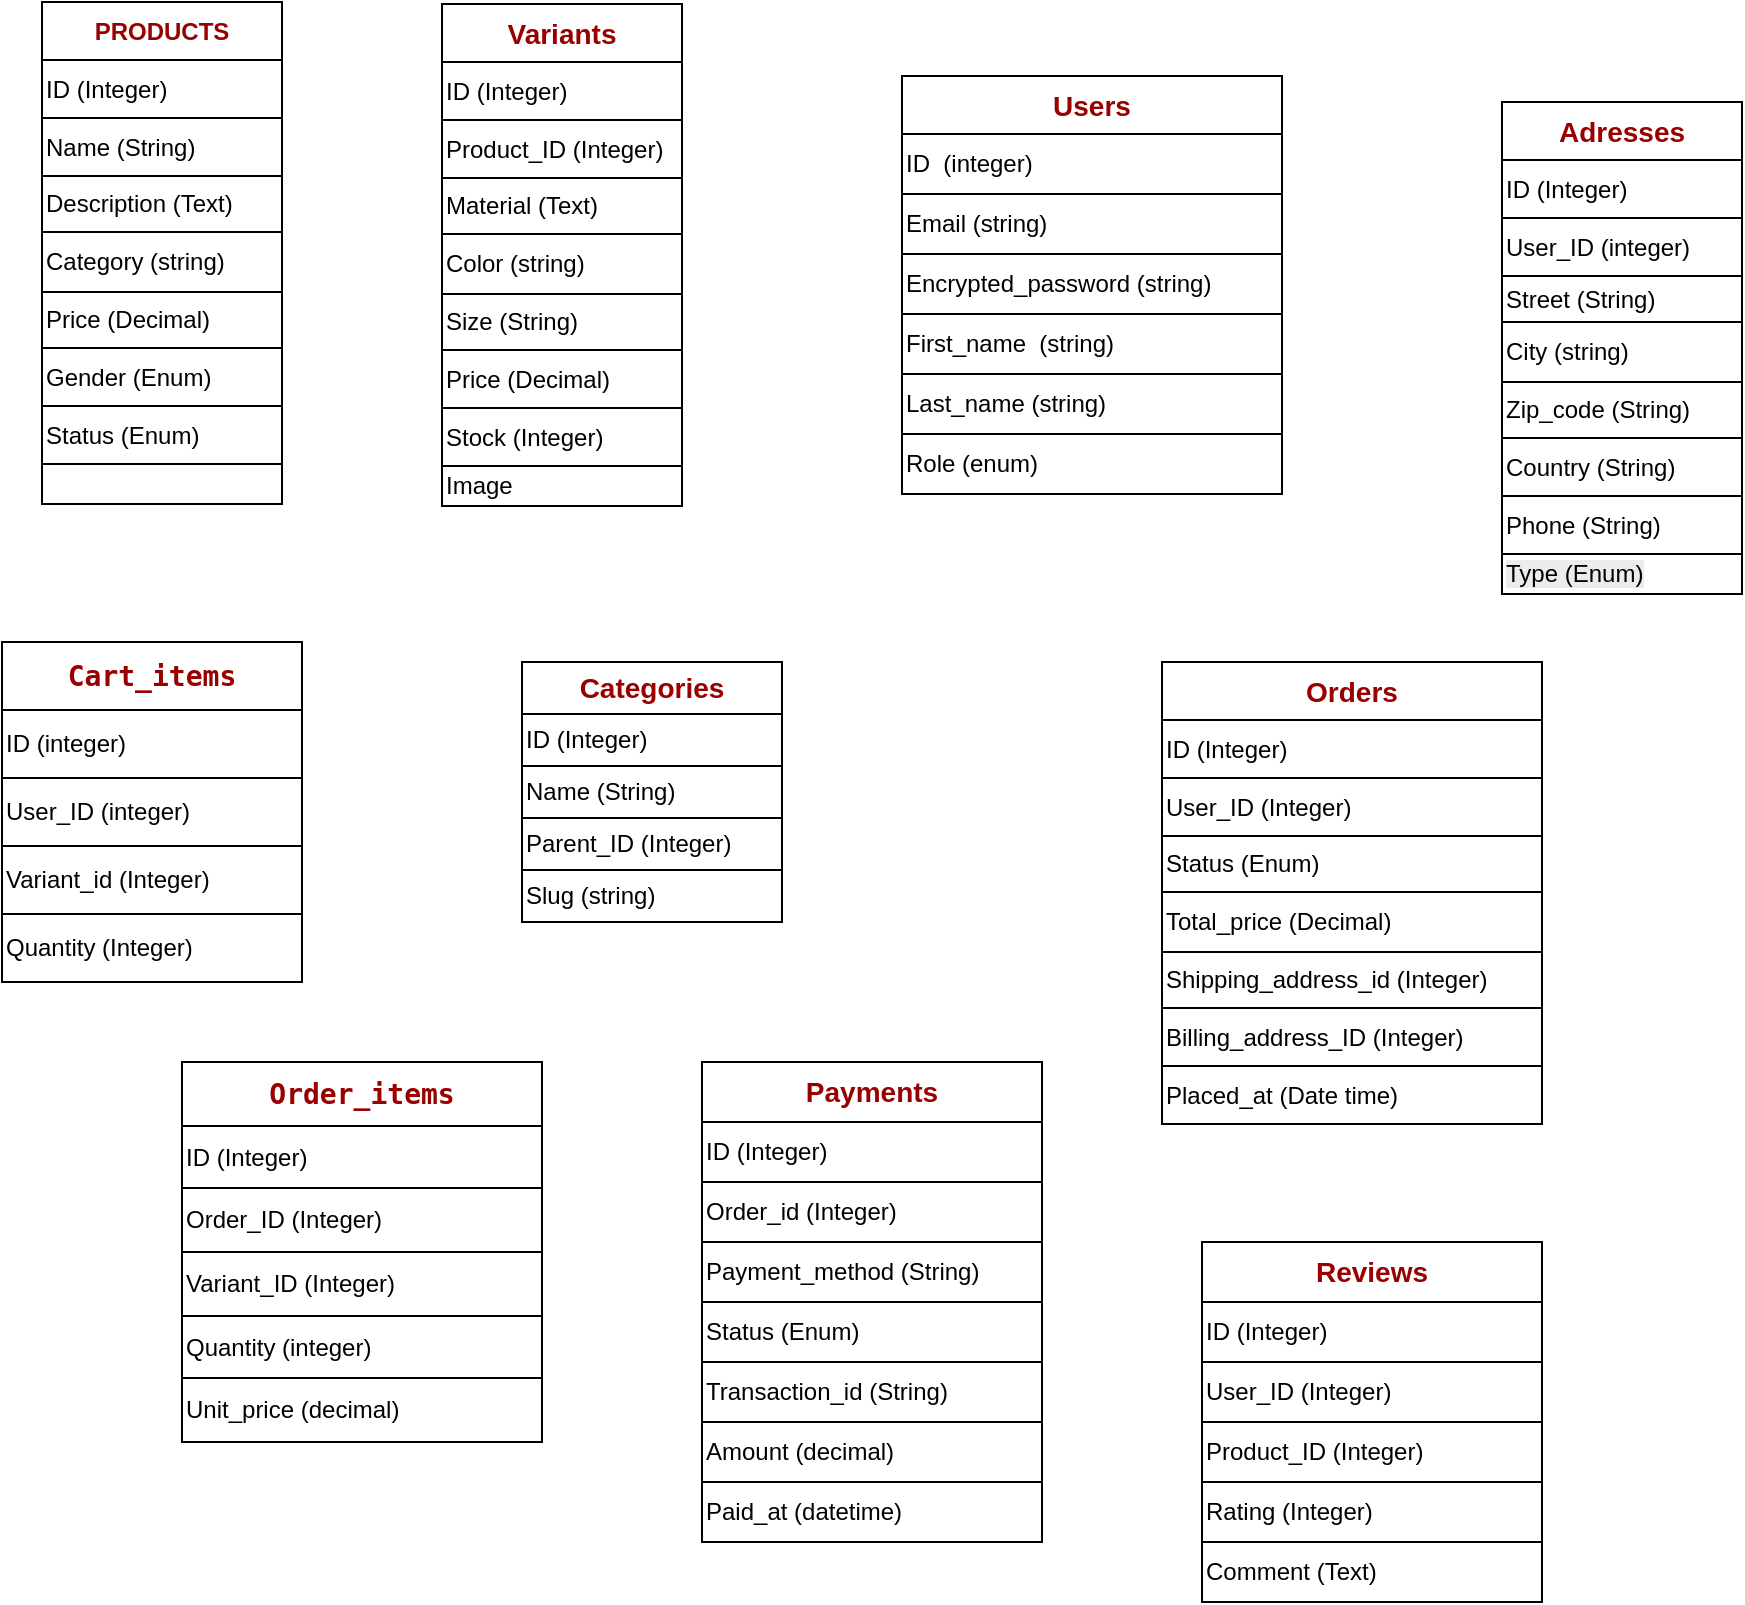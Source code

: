<mxfile version="26.2.14">
  <diagram name="Page-1" id="mSdoSHMmGEVfb8vdNhQg">
    <mxGraphModel dx="946" dy="564" grid="1" gridSize="10" guides="1" tooltips="1" connect="1" arrows="1" fold="1" page="1" pageScale="1" pageWidth="3300" pageHeight="4681" math="0" shadow="0">
      <root>
        <mxCell id="0" />
        <mxCell id="1" parent="0" />
        <mxCell id="TnD2usCHC5H45rRuhwk7-1" value="" style="shape=table;startSize=0;container=1;collapsible=0;childLayout=tableLayout;" parent="1" vertex="1">
          <mxGeometry x="50" y="80" width="120" height="251" as="geometry" />
        </mxCell>
        <mxCell id="TnD2usCHC5H45rRuhwk7-2" value="" style="shape=tableRow;horizontal=0;startSize=0;swimlaneHead=0;swimlaneBody=0;strokeColor=inherit;top=0;left=0;bottom=0;right=0;collapsible=0;dropTarget=0;fillColor=none;points=[[0,0.5],[1,0.5]];portConstraint=eastwest;" parent="TnD2usCHC5H45rRuhwk7-1" vertex="1">
          <mxGeometry width="120" height="29" as="geometry" />
        </mxCell>
        <mxCell id="TnD2usCHC5H45rRuhwk7-3" value="&lt;b style=&quot;color: rgb(153, 0, 0);&quot;&gt;PRODUCTS&lt;/b&gt;" style="shape=partialRectangle;html=1;whiteSpace=wrap;connectable=0;strokeColor=inherit;overflow=hidden;fillColor=none;top=0;left=0;bottom=0;right=0;pointerEvents=1;" parent="TnD2usCHC5H45rRuhwk7-2" vertex="1">
          <mxGeometry width="120" height="29" as="geometry">
            <mxRectangle width="120" height="29" as="alternateBounds" />
          </mxGeometry>
        </mxCell>
        <mxCell id="TnD2usCHC5H45rRuhwk7-4" value="" style="shape=tableRow;horizontal=0;startSize=0;swimlaneHead=0;swimlaneBody=0;strokeColor=inherit;top=0;left=0;bottom=0;right=0;collapsible=0;dropTarget=0;fillColor=none;points=[[0,0.5],[1,0.5]];portConstraint=eastwest;" parent="TnD2usCHC5H45rRuhwk7-1" vertex="1">
          <mxGeometry y="29" width="120" height="29" as="geometry" />
        </mxCell>
        <mxCell id="TnD2usCHC5H45rRuhwk7-5" value="ID (Integer)" style="shape=partialRectangle;html=1;whiteSpace=wrap;connectable=0;strokeColor=inherit;overflow=hidden;fillColor=none;top=0;left=0;bottom=0;right=0;pointerEvents=1;align=left;" parent="TnD2usCHC5H45rRuhwk7-4" vertex="1">
          <mxGeometry width="120" height="29" as="geometry">
            <mxRectangle width="120" height="29" as="alternateBounds" />
          </mxGeometry>
        </mxCell>
        <mxCell id="TnD2usCHC5H45rRuhwk7-6" value="" style="shape=tableRow;horizontal=0;startSize=0;swimlaneHead=0;swimlaneBody=0;strokeColor=inherit;top=0;left=0;bottom=0;right=0;collapsible=0;dropTarget=0;fillColor=none;points=[[0,0.5],[1,0.5]];portConstraint=eastwest;" parent="TnD2usCHC5H45rRuhwk7-1" vertex="1">
          <mxGeometry y="58" width="120" height="29" as="geometry" />
        </mxCell>
        <mxCell id="TnD2usCHC5H45rRuhwk7-7" value="Name (String)" style="shape=partialRectangle;html=1;whiteSpace=wrap;connectable=0;strokeColor=inherit;overflow=hidden;fillColor=none;top=0;left=0;bottom=0;right=0;pointerEvents=1;align=left;" parent="TnD2usCHC5H45rRuhwk7-6" vertex="1">
          <mxGeometry width="120" height="29" as="geometry">
            <mxRectangle width="120" height="29" as="alternateBounds" />
          </mxGeometry>
        </mxCell>
        <mxCell id="TnD2usCHC5H45rRuhwk7-8" value="" style="shape=tableRow;horizontal=0;startSize=0;swimlaneHead=0;swimlaneBody=0;strokeColor=inherit;top=0;left=0;bottom=0;right=0;collapsible=0;dropTarget=0;fillColor=none;points=[[0,0.5],[1,0.5]];portConstraint=eastwest;" parent="TnD2usCHC5H45rRuhwk7-1" vertex="1">
          <mxGeometry y="87" width="120" height="28" as="geometry" />
        </mxCell>
        <mxCell id="TnD2usCHC5H45rRuhwk7-9" value="Description (Text)" style="shape=partialRectangle;html=1;whiteSpace=wrap;connectable=0;strokeColor=inherit;overflow=hidden;fillColor=none;top=0;left=0;bottom=0;right=0;pointerEvents=1;align=left;" parent="TnD2usCHC5H45rRuhwk7-8" vertex="1">
          <mxGeometry width="120" height="28" as="geometry">
            <mxRectangle width="120" height="28" as="alternateBounds" />
          </mxGeometry>
        </mxCell>
        <mxCell id="TnD2usCHC5H45rRuhwk7-10" value="" style="shape=tableRow;horizontal=0;startSize=0;swimlaneHead=0;swimlaneBody=0;strokeColor=inherit;top=0;left=0;bottom=0;right=0;collapsible=0;dropTarget=0;fillColor=none;points=[[0,0.5],[1,0.5]];portConstraint=eastwest;" parent="TnD2usCHC5H45rRuhwk7-1" vertex="1">
          <mxGeometry y="115" width="120" height="30" as="geometry" />
        </mxCell>
        <mxCell id="TnD2usCHC5H45rRuhwk7-11" value="Category (string)" style="shape=partialRectangle;html=1;whiteSpace=wrap;connectable=0;strokeColor=inherit;overflow=hidden;fillColor=none;top=0;left=0;bottom=0;right=0;pointerEvents=1;align=left;" parent="TnD2usCHC5H45rRuhwk7-10" vertex="1">
          <mxGeometry width="120" height="30" as="geometry">
            <mxRectangle width="120" height="30" as="alternateBounds" />
          </mxGeometry>
        </mxCell>
        <mxCell id="TnD2usCHC5H45rRuhwk7-12" value="" style="shape=tableRow;horizontal=0;startSize=0;swimlaneHead=0;swimlaneBody=0;strokeColor=inherit;top=0;left=0;bottom=0;right=0;collapsible=0;dropTarget=0;fillColor=none;points=[[0,0.5],[1,0.5]];portConstraint=eastwest;" parent="TnD2usCHC5H45rRuhwk7-1" vertex="1">
          <mxGeometry y="145" width="120" height="28" as="geometry" />
        </mxCell>
        <mxCell id="TnD2usCHC5H45rRuhwk7-13" value="Price (Decimal)" style="shape=partialRectangle;html=1;whiteSpace=wrap;connectable=0;strokeColor=inherit;overflow=hidden;fillColor=none;top=0;left=0;bottom=0;right=0;pointerEvents=1;align=left;" parent="TnD2usCHC5H45rRuhwk7-12" vertex="1">
          <mxGeometry width="120" height="28" as="geometry">
            <mxRectangle width="120" height="28" as="alternateBounds" />
          </mxGeometry>
        </mxCell>
        <mxCell id="TnD2usCHC5H45rRuhwk7-14" value="" style="shape=tableRow;horizontal=0;startSize=0;swimlaneHead=0;swimlaneBody=0;strokeColor=inherit;top=0;left=0;bottom=0;right=0;collapsible=0;dropTarget=0;fillColor=none;points=[[0,0.5],[1,0.5]];portConstraint=eastwest;" parent="TnD2usCHC5H45rRuhwk7-1" vertex="1">
          <mxGeometry y="173" width="120" height="29" as="geometry" />
        </mxCell>
        <mxCell id="TnD2usCHC5H45rRuhwk7-15" value="Gender (Enum)" style="shape=partialRectangle;html=1;whiteSpace=wrap;connectable=0;strokeColor=inherit;overflow=hidden;fillColor=none;top=0;left=0;bottom=0;right=0;pointerEvents=1;align=left;" parent="TnD2usCHC5H45rRuhwk7-14" vertex="1">
          <mxGeometry width="120" height="29" as="geometry">
            <mxRectangle width="120" height="29" as="alternateBounds" />
          </mxGeometry>
        </mxCell>
        <mxCell id="TnD2usCHC5H45rRuhwk7-16" value="" style="shape=tableRow;horizontal=0;startSize=0;swimlaneHead=0;swimlaneBody=0;strokeColor=inherit;top=0;left=0;bottom=0;right=0;collapsible=0;dropTarget=0;fillColor=none;points=[[0,0.5],[1,0.5]];portConstraint=eastwest;" parent="TnD2usCHC5H45rRuhwk7-1" vertex="1">
          <mxGeometry y="202" width="120" height="29" as="geometry" />
        </mxCell>
        <mxCell id="TnD2usCHC5H45rRuhwk7-17" value="Status (Enum)" style="shape=partialRectangle;html=1;whiteSpace=wrap;connectable=0;strokeColor=inherit;overflow=hidden;fillColor=none;top=0;left=0;bottom=0;right=0;pointerEvents=1;align=left;" parent="TnD2usCHC5H45rRuhwk7-16" vertex="1">
          <mxGeometry width="120" height="29" as="geometry">
            <mxRectangle width="120" height="29" as="alternateBounds" />
          </mxGeometry>
        </mxCell>
        <mxCell id="TnD2usCHC5H45rRuhwk7-18" value="" style="shape=tableRow;horizontal=0;startSize=0;swimlaneHead=0;swimlaneBody=0;strokeColor=inherit;top=0;left=0;bottom=0;right=0;collapsible=0;dropTarget=0;fillColor=none;points=[[0,0.5],[1,0.5]];portConstraint=eastwest;" parent="TnD2usCHC5H45rRuhwk7-1" vertex="1">
          <mxGeometry y="231" width="120" height="20" as="geometry" />
        </mxCell>
        <mxCell id="TnD2usCHC5H45rRuhwk7-19" value="" style="shape=partialRectangle;html=1;whiteSpace=wrap;connectable=0;strokeColor=inherit;overflow=hidden;fillColor=none;top=0;left=0;bottom=0;right=0;pointerEvents=1;" parent="TnD2usCHC5H45rRuhwk7-18" vertex="1">
          <mxGeometry width="120" height="20" as="geometry">
            <mxRectangle width="120" height="20" as="alternateBounds" />
          </mxGeometry>
        </mxCell>
        <mxCell id="lrAjuptVuyixeFRpdPks-1" value="" style="shape=table;startSize=0;container=1;collapsible=0;childLayout=tableLayout;" vertex="1" parent="1">
          <mxGeometry x="250" y="81" width="120" height="251" as="geometry" />
        </mxCell>
        <mxCell id="lrAjuptVuyixeFRpdPks-2" value="" style="shape=tableRow;horizontal=0;startSize=0;swimlaneHead=0;swimlaneBody=0;strokeColor=inherit;top=0;left=0;bottom=0;right=0;collapsible=0;dropTarget=0;fillColor=none;points=[[0,0.5],[1,0.5]];portConstraint=eastwest;" vertex="1" parent="lrAjuptVuyixeFRpdPks-1">
          <mxGeometry width="120" height="29" as="geometry" />
        </mxCell>
        <mxCell id="lrAjuptVuyixeFRpdPks-3" value="&lt;b style=&quot;color: rgb(153, 0, 0);&quot;&gt;&lt;font style=&quot;font-size: 14px;&quot;&gt;Variants&lt;/font&gt;&lt;/b&gt;" style="shape=partialRectangle;html=1;whiteSpace=wrap;connectable=0;strokeColor=inherit;overflow=hidden;fillColor=none;top=0;left=0;bottom=0;right=0;pointerEvents=1;" vertex="1" parent="lrAjuptVuyixeFRpdPks-2">
          <mxGeometry width="120" height="29" as="geometry">
            <mxRectangle width="120" height="29" as="alternateBounds" />
          </mxGeometry>
        </mxCell>
        <mxCell id="lrAjuptVuyixeFRpdPks-4" value="" style="shape=tableRow;horizontal=0;startSize=0;swimlaneHead=0;swimlaneBody=0;strokeColor=inherit;top=0;left=0;bottom=0;right=0;collapsible=0;dropTarget=0;fillColor=none;points=[[0,0.5],[1,0.5]];portConstraint=eastwest;" vertex="1" parent="lrAjuptVuyixeFRpdPks-1">
          <mxGeometry y="29" width="120" height="29" as="geometry" />
        </mxCell>
        <mxCell id="lrAjuptVuyixeFRpdPks-5" value="ID (Integer)" style="shape=partialRectangle;html=1;whiteSpace=wrap;connectable=0;strokeColor=inherit;overflow=hidden;fillColor=none;top=0;left=0;bottom=0;right=0;pointerEvents=1;align=left;" vertex="1" parent="lrAjuptVuyixeFRpdPks-4">
          <mxGeometry width="120" height="29" as="geometry">
            <mxRectangle width="120" height="29" as="alternateBounds" />
          </mxGeometry>
        </mxCell>
        <mxCell id="lrAjuptVuyixeFRpdPks-6" value="" style="shape=tableRow;horizontal=0;startSize=0;swimlaneHead=0;swimlaneBody=0;strokeColor=inherit;top=0;left=0;bottom=0;right=0;collapsible=0;dropTarget=0;fillColor=none;points=[[0,0.5],[1,0.5]];portConstraint=eastwest;" vertex="1" parent="lrAjuptVuyixeFRpdPks-1">
          <mxGeometry y="58" width="120" height="29" as="geometry" />
        </mxCell>
        <mxCell id="lrAjuptVuyixeFRpdPks-7" value="Product_ID (Integer)" style="shape=partialRectangle;html=1;whiteSpace=wrap;connectable=0;strokeColor=inherit;overflow=hidden;fillColor=none;top=0;left=0;bottom=0;right=0;pointerEvents=1;align=left;" vertex="1" parent="lrAjuptVuyixeFRpdPks-6">
          <mxGeometry width="120" height="29" as="geometry">
            <mxRectangle width="120" height="29" as="alternateBounds" />
          </mxGeometry>
        </mxCell>
        <mxCell id="lrAjuptVuyixeFRpdPks-8" value="" style="shape=tableRow;horizontal=0;startSize=0;swimlaneHead=0;swimlaneBody=0;strokeColor=inherit;top=0;left=0;bottom=0;right=0;collapsible=0;dropTarget=0;fillColor=none;points=[[0,0.5],[1,0.5]];portConstraint=eastwest;" vertex="1" parent="lrAjuptVuyixeFRpdPks-1">
          <mxGeometry y="87" width="120" height="28" as="geometry" />
        </mxCell>
        <mxCell id="lrAjuptVuyixeFRpdPks-9" value="Material (Text)" style="shape=partialRectangle;html=1;whiteSpace=wrap;connectable=0;strokeColor=inherit;overflow=hidden;fillColor=none;top=0;left=0;bottom=0;right=0;pointerEvents=1;align=left;" vertex="1" parent="lrAjuptVuyixeFRpdPks-8">
          <mxGeometry width="120" height="28" as="geometry">
            <mxRectangle width="120" height="28" as="alternateBounds" />
          </mxGeometry>
        </mxCell>
        <mxCell id="lrAjuptVuyixeFRpdPks-10" value="" style="shape=tableRow;horizontal=0;startSize=0;swimlaneHead=0;swimlaneBody=0;strokeColor=inherit;top=0;left=0;bottom=0;right=0;collapsible=0;dropTarget=0;fillColor=none;points=[[0,0.5],[1,0.5]];portConstraint=eastwest;" vertex="1" parent="lrAjuptVuyixeFRpdPks-1">
          <mxGeometry y="115" width="120" height="30" as="geometry" />
        </mxCell>
        <mxCell id="lrAjuptVuyixeFRpdPks-11" value="Color (string)" style="shape=partialRectangle;html=1;whiteSpace=wrap;connectable=0;strokeColor=inherit;overflow=hidden;fillColor=none;top=0;left=0;bottom=0;right=0;pointerEvents=1;align=left;" vertex="1" parent="lrAjuptVuyixeFRpdPks-10">
          <mxGeometry width="120" height="30" as="geometry">
            <mxRectangle width="120" height="30" as="alternateBounds" />
          </mxGeometry>
        </mxCell>
        <mxCell id="lrAjuptVuyixeFRpdPks-12" value="" style="shape=tableRow;horizontal=0;startSize=0;swimlaneHead=0;swimlaneBody=0;strokeColor=inherit;top=0;left=0;bottom=0;right=0;collapsible=0;dropTarget=0;fillColor=none;points=[[0,0.5],[1,0.5]];portConstraint=eastwest;" vertex="1" parent="lrAjuptVuyixeFRpdPks-1">
          <mxGeometry y="145" width="120" height="28" as="geometry" />
        </mxCell>
        <mxCell id="lrAjuptVuyixeFRpdPks-13" value="Size (String)" style="shape=partialRectangle;html=1;whiteSpace=wrap;connectable=0;strokeColor=inherit;overflow=hidden;fillColor=none;top=0;left=0;bottom=0;right=0;pointerEvents=1;align=left;" vertex="1" parent="lrAjuptVuyixeFRpdPks-12">
          <mxGeometry width="120" height="28" as="geometry">
            <mxRectangle width="120" height="28" as="alternateBounds" />
          </mxGeometry>
        </mxCell>
        <mxCell id="lrAjuptVuyixeFRpdPks-14" value="" style="shape=tableRow;horizontal=0;startSize=0;swimlaneHead=0;swimlaneBody=0;strokeColor=inherit;top=0;left=0;bottom=0;right=0;collapsible=0;dropTarget=0;fillColor=none;points=[[0,0.5],[1,0.5]];portConstraint=eastwest;" vertex="1" parent="lrAjuptVuyixeFRpdPks-1">
          <mxGeometry y="173" width="120" height="29" as="geometry" />
        </mxCell>
        <mxCell id="lrAjuptVuyixeFRpdPks-15" value="Price (Decimal)" style="shape=partialRectangle;html=1;whiteSpace=wrap;connectable=0;strokeColor=inherit;overflow=hidden;fillColor=none;top=0;left=0;bottom=0;right=0;pointerEvents=1;align=left;" vertex="1" parent="lrAjuptVuyixeFRpdPks-14">
          <mxGeometry width="120" height="29" as="geometry">
            <mxRectangle width="120" height="29" as="alternateBounds" />
          </mxGeometry>
        </mxCell>
        <mxCell id="lrAjuptVuyixeFRpdPks-16" value="" style="shape=tableRow;horizontal=0;startSize=0;swimlaneHead=0;swimlaneBody=0;strokeColor=inherit;top=0;left=0;bottom=0;right=0;collapsible=0;dropTarget=0;fillColor=none;points=[[0,0.5],[1,0.5]];portConstraint=eastwest;" vertex="1" parent="lrAjuptVuyixeFRpdPks-1">
          <mxGeometry y="202" width="120" height="29" as="geometry" />
        </mxCell>
        <mxCell id="lrAjuptVuyixeFRpdPks-17" value="Stock (Integer)" style="shape=partialRectangle;html=1;whiteSpace=wrap;connectable=0;strokeColor=inherit;overflow=hidden;fillColor=none;top=0;left=0;bottom=0;right=0;pointerEvents=1;align=left;" vertex="1" parent="lrAjuptVuyixeFRpdPks-16">
          <mxGeometry width="120" height="29" as="geometry">
            <mxRectangle width="120" height="29" as="alternateBounds" />
          </mxGeometry>
        </mxCell>
        <mxCell id="lrAjuptVuyixeFRpdPks-18" value="" style="shape=tableRow;horizontal=0;startSize=0;swimlaneHead=0;swimlaneBody=0;strokeColor=inherit;top=0;left=0;bottom=0;right=0;collapsible=0;dropTarget=0;fillColor=none;points=[[0,0.5],[1,0.5]];portConstraint=eastwest;" vertex="1" parent="lrAjuptVuyixeFRpdPks-1">
          <mxGeometry y="231" width="120" height="20" as="geometry" />
        </mxCell>
        <mxCell id="lrAjuptVuyixeFRpdPks-19" value="Image" style="shape=partialRectangle;html=1;whiteSpace=wrap;connectable=0;strokeColor=inherit;overflow=hidden;fillColor=none;top=0;left=0;bottom=0;right=0;pointerEvents=1;align=left;" vertex="1" parent="lrAjuptVuyixeFRpdPks-18">
          <mxGeometry width="120" height="20" as="geometry">
            <mxRectangle width="120" height="20" as="alternateBounds" />
          </mxGeometry>
        </mxCell>
        <mxCell id="lrAjuptVuyixeFRpdPks-20" value="" style="shape=table;startSize=0;container=1;collapsible=0;childLayout=tableLayout;" vertex="1" parent="1">
          <mxGeometry x="290" y="410" width="130" height="130" as="geometry" />
        </mxCell>
        <mxCell id="lrAjuptVuyixeFRpdPks-21" value="" style="shape=tableRow;horizontal=0;startSize=0;swimlaneHead=0;swimlaneBody=0;strokeColor=inherit;top=0;left=0;bottom=0;right=0;collapsible=0;dropTarget=0;fillColor=none;points=[[0,0.5],[1,0.5]];portConstraint=eastwest;" vertex="1" parent="lrAjuptVuyixeFRpdPks-20">
          <mxGeometry width="130" height="26" as="geometry" />
        </mxCell>
        <mxCell id="lrAjuptVuyixeFRpdPks-22" value="&lt;b style=&quot;color: rgb(153, 0, 0);&quot;&gt;&lt;font style=&quot;font-size: 14px;&quot;&gt;Categories&lt;/font&gt;&lt;/b&gt;" style="shape=partialRectangle;html=1;whiteSpace=wrap;connectable=0;strokeColor=inherit;overflow=hidden;fillColor=none;top=0;left=0;bottom=0;right=0;pointerEvents=1;" vertex="1" parent="lrAjuptVuyixeFRpdPks-21">
          <mxGeometry width="130" height="26" as="geometry">
            <mxRectangle width="130" height="26" as="alternateBounds" />
          </mxGeometry>
        </mxCell>
        <mxCell id="lrAjuptVuyixeFRpdPks-23" value="" style="shape=tableRow;horizontal=0;startSize=0;swimlaneHead=0;swimlaneBody=0;strokeColor=inherit;top=0;left=0;bottom=0;right=0;collapsible=0;dropTarget=0;fillColor=none;points=[[0,0.5],[1,0.5]];portConstraint=eastwest;" vertex="1" parent="lrAjuptVuyixeFRpdPks-20">
          <mxGeometry y="26" width="130" height="26" as="geometry" />
        </mxCell>
        <mxCell id="lrAjuptVuyixeFRpdPks-24" value="ID (Integer)" style="shape=partialRectangle;html=1;whiteSpace=wrap;connectable=0;strokeColor=inherit;overflow=hidden;fillColor=none;top=0;left=0;bottom=0;right=0;pointerEvents=1;align=left;" vertex="1" parent="lrAjuptVuyixeFRpdPks-23">
          <mxGeometry width="130" height="26" as="geometry">
            <mxRectangle width="130" height="26" as="alternateBounds" />
          </mxGeometry>
        </mxCell>
        <mxCell id="lrAjuptVuyixeFRpdPks-25" value="" style="shape=tableRow;horizontal=0;startSize=0;swimlaneHead=0;swimlaneBody=0;strokeColor=inherit;top=0;left=0;bottom=0;right=0;collapsible=0;dropTarget=0;fillColor=none;points=[[0,0.5],[1,0.5]];portConstraint=eastwest;" vertex="1" parent="lrAjuptVuyixeFRpdPks-20">
          <mxGeometry y="52" width="130" height="26" as="geometry" />
        </mxCell>
        <mxCell id="lrAjuptVuyixeFRpdPks-26" value="Name (String)" style="shape=partialRectangle;html=1;whiteSpace=wrap;connectable=0;strokeColor=inherit;overflow=hidden;fillColor=none;top=0;left=0;bottom=0;right=0;pointerEvents=1;align=left;" vertex="1" parent="lrAjuptVuyixeFRpdPks-25">
          <mxGeometry width="130" height="26" as="geometry">
            <mxRectangle width="130" height="26" as="alternateBounds" />
          </mxGeometry>
        </mxCell>
        <mxCell id="lrAjuptVuyixeFRpdPks-27" value="" style="shape=tableRow;horizontal=0;startSize=0;swimlaneHead=0;swimlaneBody=0;strokeColor=inherit;top=0;left=0;bottom=0;right=0;collapsible=0;dropTarget=0;fillColor=none;points=[[0,0.5],[1,0.5]];portConstraint=eastwest;" vertex="1" parent="lrAjuptVuyixeFRpdPks-20">
          <mxGeometry y="78" width="130" height="26" as="geometry" />
        </mxCell>
        <mxCell id="lrAjuptVuyixeFRpdPks-28" value="Parent_ID (Integer)" style="shape=partialRectangle;html=1;whiteSpace=wrap;connectable=0;strokeColor=inherit;overflow=hidden;fillColor=none;top=0;left=0;bottom=0;right=0;pointerEvents=1;align=left;" vertex="1" parent="lrAjuptVuyixeFRpdPks-27">
          <mxGeometry width="130" height="26" as="geometry">
            <mxRectangle width="130" height="26" as="alternateBounds" />
          </mxGeometry>
        </mxCell>
        <mxCell id="lrAjuptVuyixeFRpdPks-29" value="" style="shape=tableRow;horizontal=0;startSize=0;swimlaneHead=0;swimlaneBody=0;strokeColor=inherit;top=0;left=0;bottom=0;right=0;collapsible=0;dropTarget=0;fillColor=none;points=[[0,0.5],[1,0.5]];portConstraint=eastwest;" vertex="1" parent="lrAjuptVuyixeFRpdPks-20">
          <mxGeometry y="104" width="130" height="26" as="geometry" />
        </mxCell>
        <mxCell id="lrAjuptVuyixeFRpdPks-30" value="Slug (string)" style="shape=partialRectangle;html=1;whiteSpace=wrap;connectable=0;strokeColor=inherit;overflow=hidden;fillColor=none;top=0;left=0;bottom=0;right=0;pointerEvents=1;align=left;" vertex="1" parent="lrAjuptVuyixeFRpdPks-29">
          <mxGeometry width="130" height="26" as="geometry">
            <mxRectangle width="130" height="26" as="alternateBounds" />
          </mxGeometry>
        </mxCell>
        <mxCell id="lrAjuptVuyixeFRpdPks-31" value="" style="shape=table;startSize=0;container=1;collapsible=0;childLayout=tableLayout;" vertex="1" parent="1">
          <mxGeometry x="480" y="117" width="190" height="209" as="geometry" />
        </mxCell>
        <mxCell id="lrAjuptVuyixeFRpdPks-32" value="" style="shape=tableRow;horizontal=0;startSize=0;swimlaneHead=0;swimlaneBody=0;strokeColor=inherit;top=0;left=0;bottom=0;right=0;collapsible=0;dropTarget=0;fillColor=none;points=[[0,0.5],[1,0.5]];portConstraint=eastwest;" vertex="1" parent="lrAjuptVuyixeFRpdPks-31">
          <mxGeometry width="190" height="29" as="geometry" />
        </mxCell>
        <mxCell id="lrAjuptVuyixeFRpdPks-33" value="&lt;b style=&quot;color: rgb(153, 0, 0);&quot;&gt;&lt;font style=&quot;font-size: 14px;&quot;&gt;Users&lt;/font&gt;&lt;/b&gt;" style="shape=partialRectangle;html=1;whiteSpace=wrap;connectable=0;strokeColor=inherit;overflow=hidden;fillColor=none;top=0;left=0;bottom=0;right=0;pointerEvents=1;" vertex="1" parent="lrAjuptVuyixeFRpdPks-32">
          <mxGeometry width="190" height="29" as="geometry">
            <mxRectangle width="190" height="29" as="alternateBounds" />
          </mxGeometry>
        </mxCell>
        <mxCell id="lrAjuptVuyixeFRpdPks-34" value="" style="shape=tableRow;horizontal=0;startSize=0;swimlaneHead=0;swimlaneBody=0;strokeColor=inherit;top=0;left=0;bottom=0;right=0;collapsible=0;dropTarget=0;fillColor=none;points=[[0,0.5],[1,0.5]];portConstraint=eastwest;" vertex="1" parent="lrAjuptVuyixeFRpdPks-31">
          <mxGeometry y="29" width="190" height="30" as="geometry" />
        </mxCell>
        <mxCell id="lrAjuptVuyixeFRpdPks-35" value="ID &amp;nbsp;(integer)" style="shape=partialRectangle;html=1;whiteSpace=wrap;connectable=0;strokeColor=inherit;overflow=hidden;fillColor=none;top=0;left=0;bottom=0;right=0;pointerEvents=1;align=left;" vertex="1" parent="lrAjuptVuyixeFRpdPks-34">
          <mxGeometry width="190" height="30" as="geometry">
            <mxRectangle width="190" height="30" as="alternateBounds" />
          </mxGeometry>
        </mxCell>
        <mxCell id="lrAjuptVuyixeFRpdPks-36" value="" style="shape=tableRow;horizontal=0;startSize=0;swimlaneHead=0;swimlaneBody=0;strokeColor=inherit;top=0;left=0;bottom=0;right=0;collapsible=0;dropTarget=0;fillColor=none;points=[[0,0.5],[1,0.5]];portConstraint=eastwest;" vertex="1" parent="lrAjuptVuyixeFRpdPks-31">
          <mxGeometry y="59" width="190" height="30" as="geometry" />
        </mxCell>
        <mxCell id="lrAjuptVuyixeFRpdPks-37" value="Email (string)" style="shape=partialRectangle;html=1;whiteSpace=wrap;connectable=0;strokeColor=inherit;overflow=hidden;fillColor=none;top=0;left=0;bottom=0;right=0;pointerEvents=1;align=left;" vertex="1" parent="lrAjuptVuyixeFRpdPks-36">
          <mxGeometry width="190" height="30" as="geometry">
            <mxRectangle width="190" height="30" as="alternateBounds" />
          </mxGeometry>
        </mxCell>
        <mxCell id="lrAjuptVuyixeFRpdPks-38" value="" style="shape=tableRow;horizontal=0;startSize=0;swimlaneHead=0;swimlaneBody=0;strokeColor=inherit;top=0;left=0;bottom=0;right=0;collapsible=0;dropTarget=0;fillColor=none;points=[[0,0.5],[1,0.5]];portConstraint=eastwest;" vertex="1" parent="lrAjuptVuyixeFRpdPks-31">
          <mxGeometry y="89" width="190" height="30" as="geometry" />
        </mxCell>
        <mxCell id="lrAjuptVuyixeFRpdPks-39" value="Encrypted_password (string)" style="shape=partialRectangle;html=1;whiteSpace=wrap;connectable=0;strokeColor=inherit;overflow=hidden;fillColor=none;top=0;left=0;bottom=0;right=0;pointerEvents=1;align=left;" vertex="1" parent="lrAjuptVuyixeFRpdPks-38">
          <mxGeometry width="190" height="30" as="geometry">
            <mxRectangle width="190" height="30" as="alternateBounds" />
          </mxGeometry>
        </mxCell>
        <mxCell id="lrAjuptVuyixeFRpdPks-40" value="" style="shape=tableRow;horizontal=0;startSize=0;swimlaneHead=0;swimlaneBody=0;strokeColor=inherit;top=0;left=0;bottom=0;right=0;collapsible=0;dropTarget=0;fillColor=none;points=[[0,0.5],[1,0.5]];portConstraint=eastwest;" vertex="1" parent="lrAjuptVuyixeFRpdPks-31">
          <mxGeometry y="119" width="190" height="30" as="geometry" />
        </mxCell>
        <mxCell id="lrAjuptVuyixeFRpdPks-41" value="First_name &amp;nbsp;(string)" style="shape=partialRectangle;html=1;whiteSpace=wrap;connectable=0;strokeColor=inherit;overflow=hidden;fillColor=none;top=0;left=0;bottom=0;right=0;pointerEvents=1;align=left;" vertex="1" parent="lrAjuptVuyixeFRpdPks-40">
          <mxGeometry width="190" height="30" as="geometry">
            <mxRectangle width="190" height="30" as="alternateBounds" />
          </mxGeometry>
        </mxCell>
        <mxCell id="lrAjuptVuyixeFRpdPks-42" value="" style="shape=tableRow;horizontal=0;startSize=0;swimlaneHead=0;swimlaneBody=0;strokeColor=inherit;top=0;left=0;bottom=0;right=0;collapsible=0;dropTarget=0;fillColor=none;points=[[0,0.5],[1,0.5]];portConstraint=eastwest;" vertex="1" parent="lrAjuptVuyixeFRpdPks-31">
          <mxGeometry y="149" width="190" height="30" as="geometry" />
        </mxCell>
        <mxCell id="lrAjuptVuyixeFRpdPks-43" value="Last_name (string)" style="shape=partialRectangle;html=1;whiteSpace=wrap;connectable=0;strokeColor=inherit;overflow=hidden;fillColor=none;top=0;left=0;bottom=0;right=0;pointerEvents=1;align=left;" vertex="1" parent="lrAjuptVuyixeFRpdPks-42">
          <mxGeometry width="190" height="30" as="geometry">
            <mxRectangle width="190" height="30" as="alternateBounds" />
          </mxGeometry>
        </mxCell>
        <mxCell id="lrAjuptVuyixeFRpdPks-44" value="" style="shape=tableRow;horizontal=0;startSize=0;swimlaneHead=0;swimlaneBody=0;strokeColor=inherit;top=0;left=0;bottom=0;right=0;collapsible=0;dropTarget=0;fillColor=none;points=[[0,0.5],[1,0.5]];portConstraint=eastwest;" vertex="1" parent="lrAjuptVuyixeFRpdPks-31">
          <mxGeometry y="179" width="190" height="30" as="geometry" />
        </mxCell>
        <mxCell id="lrAjuptVuyixeFRpdPks-45" value="Role (enum)" style="shape=partialRectangle;html=1;whiteSpace=wrap;connectable=0;strokeColor=inherit;overflow=hidden;fillColor=none;top=0;left=0;bottom=0;right=0;pointerEvents=1;align=left;" vertex="1" parent="lrAjuptVuyixeFRpdPks-44">
          <mxGeometry width="190" height="30" as="geometry">
            <mxRectangle width="190" height="30" as="alternateBounds" />
          </mxGeometry>
        </mxCell>
        <mxCell id="lrAjuptVuyixeFRpdPks-46" value="" style="shape=table;startSize=0;container=1;collapsible=0;childLayout=tableLayout;" vertex="1" parent="1">
          <mxGeometry x="30" y="400" width="150" height="170" as="geometry" />
        </mxCell>
        <mxCell id="lrAjuptVuyixeFRpdPks-47" value="" style="shape=tableRow;horizontal=0;startSize=0;swimlaneHead=0;swimlaneBody=0;strokeColor=inherit;top=0;left=0;bottom=0;right=0;collapsible=0;dropTarget=0;fillColor=none;points=[[0,0.5],[1,0.5]];portConstraint=eastwest;" vertex="1" parent="lrAjuptVuyixeFRpdPks-46">
          <mxGeometry width="150" height="34" as="geometry" />
        </mxCell>
        <mxCell id="lrAjuptVuyixeFRpdPks-48" value="&lt;code style=&quot;text-align: start;&quot; data-end=&quot;1625&quot; data-start=&quot;1613&quot;&gt;&lt;b style=&quot;color: rgb(153, 0, 0);&quot;&gt;&lt;font style=&quot;font-size: 14px;&quot;&gt;Cart_items&lt;/font&gt;&lt;/b&gt;&lt;/code&gt;" style="shape=partialRectangle;html=1;whiteSpace=wrap;connectable=0;strokeColor=inherit;overflow=hidden;fillColor=none;top=0;left=0;bottom=0;right=0;pointerEvents=1;" vertex="1" parent="lrAjuptVuyixeFRpdPks-47">
          <mxGeometry width="150" height="34" as="geometry">
            <mxRectangle width="150" height="34" as="alternateBounds" />
          </mxGeometry>
        </mxCell>
        <mxCell id="lrAjuptVuyixeFRpdPks-49" value="" style="shape=tableRow;horizontal=0;startSize=0;swimlaneHead=0;swimlaneBody=0;strokeColor=inherit;top=0;left=0;bottom=0;right=0;collapsible=0;dropTarget=0;fillColor=none;points=[[0,0.5],[1,0.5]];portConstraint=eastwest;" vertex="1" parent="lrAjuptVuyixeFRpdPks-46">
          <mxGeometry y="34" width="150" height="34" as="geometry" />
        </mxCell>
        <mxCell id="lrAjuptVuyixeFRpdPks-50" value="ID (integer)" style="shape=partialRectangle;html=1;whiteSpace=wrap;connectable=0;strokeColor=inherit;overflow=hidden;fillColor=none;top=0;left=0;bottom=0;right=0;pointerEvents=1;align=left;" vertex="1" parent="lrAjuptVuyixeFRpdPks-49">
          <mxGeometry width="150" height="34" as="geometry">
            <mxRectangle width="150" height="34" as="alternateBounds" />
          </mxGeometry>
        </mxCell>
        <mxCell id="lrAjuptVuyixeFRpdPks-51" value="" style="shape=tableRow;horizontal=0;startSize=0;swimlaneHead=0;swimlaneBody=0;strokeColor=inherit;top=0;left=0;bottom=0;right=0;collapsible=0;dropTarget=0;fillColor=none;points=[[0,0.5],[1,0.5]];portConstraint=eastwest;" vertex="1" parent="lrAjuptVuyixeFRpdPks-46">
          <mxGeometry y="68" width="150" height="34" as="geometry" />
        </mxCell>
        <mxCell id="lrAjuptVuyixeFRpdPks-52" value="User_ID (integer)" style="shape=partialRectangle;html=1;whiteSpace=wrap;connectable=0;strokeColor=inherit;overflow=hidden;fillColor=none;top=0;left=0;bottom=0;right=0;pointerEvents=1;align=left;" vertex="1" parent="lrAjuptVuyixeFRpdPks-51">
          <mxGeometry width="150" height="34" as="geometry">
            <mxRectangle width="150" height="34" as="alternateBounds" />
          </mxGeometry>
        </mxCell>
        <mxCell id="lrAjuptVuyixeFRpdPks-53" value="" style="shape=tableRow;horizontal=0;startSize=0;swimlaneHead=0;swimlaneBody=0;strokeColor=inherit;top=0;left=0;bottom=0;right=0;collapsible=0;dropTarget=0;fillColor=none;points=[[0,0.5],[1,0.5]];portConstraint=eastwest;" vertex="1" parent="lrAjuptVuyixeFRpdPks-46">
          <mxGeometry y="102" width="150" height="34" as="geometry" />
        </mxCell>
        <mxCell id="lrAjuptVuyixeFRpdPks-54" value="Variant_id (Integer)" style="shape=partialRectangle;html=1;whiteSpace=wrap;connectable=0;strokeColor=inherit;overflow=hidden;fillColor=none;top=0;left=0;bottom=0;right=0;pointerEvents=1;align=left;" vertex="1" parent="lrAjuptVuyixeFRpdPks-53">
          <mxGeometry width="150" height="34" as="geometry">
            <mxRectangle width="150" height="34" as="alternateBounds" />
          </mxGeometry>
        </mxCell>
        <mxCell id="lrAjuptVuyixeFRpdPks-55" value="" style="shape=tableRow;horizontal=0;startSize=0;swimlaneHead=0;swimlaneBody=0;strokeColor=inherit;top=0;left=0;bottom=0;right=0;collapsible=0;dropTarget=0;fillColor=none;points=[[0,0.5],[1,0.5]];portConstraint=eastwest;" vertex="1" parent="lrAjuptVuyixeFRpdPks-46">
          <mxGeometry y="136" width="150" height="34" as="geometry" />
        </mxCell>
        <mxCell id="lrAjuptVuyixeFRpdPks-56" value="Quantity (Integer)" style="shape=partialRectangle;html=1;whiteSpace=wrap;connectable=0;strokeColor=inherit;overflow=hidden;fillColor=none;top=0;left=0;bottom=0;right=0;pointerEvents=1;align=left;" vertex="1" parent="lrAjuptVuyixeFRpdPks-55">
          <mxGeometry width="150" height="34" as="geometry">
            <mxRectangle width="150" height="34" as="alternateBounds" />
          </mxGeometry>
        </mxCell>
        <mxCell id="lrAjuptVuyixeFRpdPks-57" value="" style="shape=table;startSize=0;container=1;collapsible=0;childLayout=tableLayout;" vertex="1" parent="1">
          <mxGeometry x="120" y="610" width="180" height="190" as="geometry" />
        </mxCell>
        <mxCell id="lrAjuptVuyixeFRpdPks-58" value="" style="shape=tableRow;horizontal=0;startSize=0;swimlaneHead=0;swimlaneBody=0;strokeColor=inherit;top=0;left=0;bottom=0;right=0;collapsible=0;dropTarget=0;fillColor=none;points=[[0,0.5],[1,0.5]];portConstraint=eastwest;" vertex="1" parent="lrAjuptVuyixeFRpdPks-57">
          <mxGeometry width="180" height="32" as="geometry" />
        </mxCell>
        <mxCell id="lrAjuptVuyixeFRpdPks-59" value="&lt;code style=&quot;text-align: start; color: rgb(153, 0, 0);&quot; data-end=&quot;349&quot; data-start=&quot;336&quot;&gt;&lt;b&gt;&lt;font style=&quot;font-size: 14px;&quot;&gt;Order_items&lt;/font&gt;&lt;/b&gt;&lt;/code&gt;" style="shape=partialRectangle;html=1;whiteSpace=wrap;connectable=0;strokeColor=inherit;overflow=hidden;fillColor=none;top=0;left=0;bottom=0;right=0;pointerEvents=1;" vertex="1" parent="lrAjuptVuyixeFRpdPks-58">
          <mxGeometry width="180" height="32" as="geometry">
            <mxRectangle width="180" height="32" as="alternateBounds" />
          </mxGeometry>
        </mxCell>
        <mxCell id="lrAjuptVuyixeFRpdPks-60" value="" style="shape=tableRow;horizontal=0;startSize=0;swimlaneHead=0;swimlaneBody=0;strokeColor=inherit;top=0;left=0;bottom=0;right=0;collapsible=0;dropTarget=0;fillColor=none;points=[[0,0.5],[1,0.5]];portConstraint=eastwest;" vertex="1" parent="lrAjuptVuyixeFRpdPks-57">
          <mxGeometry y="32" width="180" height="31" as="geometry" />
        </mxCell>
        <mxCell id="lrAjuptVuyixeFRpdPks-61" value="&lt;span style=&quot;&quot;&gt;ID (Integer)&lt;/span&gt;" style="shape=partialRectangle;html=1;whiteSpace=wrap;connectable=0;strokeColor=inherit;overflow=hidden;fillColor=none;top=0;left=0;bottom=0;right=0;pointerEvents=1;align=left;" vertex="1" parent="lrAjuptVuyixeFRpdPks-60">
          <mxGeometry width="180" height="31" as="geometry">
            <mxRectangle width="180" height="31" as="alternateBounds" />
          </mxGeometry>
        </mxCell>
        <mxCell id="lrAjuptVuyixeFRpdPks-62" value="" style="shape=tableRow;horizontal=0;startSize=0;swimlaneHead=0;swimlaneBody=0;strokeColor=inherit;top=0;left=0;bottom=0;right=0;collapsible=0;dropTarget=0;fillColor=none;points=[[0,0.5],[1,0.5]];portConstraint=eastwest;" vertex="1" parent="lrAjuptVuyixeFRpdPks-57">
          <mxGeometry y="63" width="180" height="32" as="geometry" />
        </mxCell>
        <mxCell id="lrAjuptVuyixeFRpdPks-63" value="Order_&lt;span style=&quot;&quot;&gt;ID (Integer)&lt;/span&gt;" style="shape=partialRectangle;html=1;whiteSpace=wrap;connectable=0;strokeColor=inherit;overflow=hidden;fillColor=none;top=0;left=0;bottom=0;right=0;pointerEvents=1;align=left;" vertex="1" parent="lrAjuptVuyixeFRpdPks-62">
          <mxGeometry width="180" height="32" as="geometry">
            <mxRectangle width="180" height="32" as="alternateBounds" />
          </mxGeometry>
        </mxCell>
        <mxCell id="lrAjuptVuyixeFRpdPks-64" value="" style="shape=tableRow;horizontal=0;startSize=0;swimlaneHead=0;swimlaneBody=0;strokeColor=inherit;top=0;left=0;bottom=0;right=0;collapsible=0;dropTarget=0;fillColor=none;points=[[0,0.5],[1,0.5]];portConstraint=eastwest;" vertex="1" parent="lrAjuptVuyixeFRpdPks-57">
          <mxGeometry y="95" width="180" height="32" as="geometry" />
        </mxCell>
        <mxCell id="lrAjuptVuyixeFRpdPks-65" value="Variant_&lt;span style=&quot;&quot;&gt;ID (Integer)&lt;/span&gt;" style="shape=partialRectangle;html=1;whiteSpace=wrap;connectable=0;strokeColor=inherit;overflow=hidden;fillColor=none;top=0;left=0;bottom=0;right=0;pointerEvents=1;align=left;" vertex="1" parent="lrAjuptVuyixeFRpdPks-64">
          <mxGeometry width="180" height="32" as="geometry">
            <mxRectangle width="180" height="32" as="alternateBounds" />
          </mxGeometry>
        </mxCell>
        <mxCell id="lrAjuptVuyixeFRpdPks-66" value="" style="shape=tableRow;horizontal=0;startSize=0;swimlaneHead=0;swimlaneBody=0;strokeColor=inherit;top=0;left=0;bottom=0;right=0;collapsible=0;dropTarget=0;fillColor=none;points=[[0,0.5],[1,0.5]];portConstraint=eastwest;" vertex="1" parent="lrAjuptVuyixeFRpdPks-57">
          <mxGeometry y="127" width="180" height="31" as="geometry" />
        </mxCell>
        <mxCell id="lrAjuptVuyixeFRpdPks-67" value="Quantity (integer)" style="shape=partialRectangle;html=1;whiteSpace=wrap;connectable=0;strokeColor=inherit;overflow=hidden;fillColor=none;top=0;left=0;bottom=0;right=0;pointerEvents=1;align=left;" vertex="1" parent="lrAjuptVuyixeFRpdPks-66">
          <mxGeometry width="180" height="31" as="geometry">
            <mxRectangle width="180" height="31" as="alternateBounds" />
          </mxGeometry>
        </mxCell>
        <mxCell id="lrAjuptVuyixeFRpdPks-68" value="" style="shape=tableRow;horizontal=0;startSize=0;swimlaneHead=0;swimlaneBody=0;strokeColor=inherit;top=0;left=0;bottom=0;right=0;collapsible=0;dropTarget=0;fillColor=none;points=[[0,0.5],[1,0.5]];portConstraint=eastwest;" vertex="1" parent="lrAjuptVuyixeFRpdPks-57">
          <mxGeometry y="158" width="180" height="32" as="geometry" />
        </mxCell>
        <mxCell id="lrAjuptVuyixeFRpdPks-69" value="Unit_price (decimal)" style="shape=partialRectangle;html=1;whiteSpace=wrap;connectable=0;strokeColor=inherit;overflow=hidden;fillColor=none;top=0;left=0;bottom=0;right=0;pointerEvents=1;align=left;" vertex="1" parent="lrAjuptVuyixeFRpdPks-68">
          <mxGeometry width="180" height="32" as="geometry">
            <mxRectangle width="180" height="32" as="alternateBounds" />
          </mxGeometry>
        </mxCell>
        <mxCell id="lrAjuptVuyixeFRpdPks-70" value="" style="shape=table;startSize=0;container=1;collapsible=0;childLayout=tableLayout;" vertex="1" parent="1">
          <mxGeometry x="610" y="410" width="190" height="231" as="geometry" />
        </mxCell>
        <mxCell id="lrAjuptVuyixeFRpdPks-71" value="" style="shape=tableRow;horizontal=0;startSize=0;swimlaneHead=0;swimlaneBody=0;strokeColor=inherit;top=0;left=0;bottom=0;right=0;collapsible=0;dropTarget=0;fillColor=none;points=[[0,0.5],[1,0.5]];portConstraint=eastwest;" vertex="1" parent="lrAjuptVuyixeFRpdPks-70">
          <mxGeometry width="190" height="29" as="geometry" />
        </mxCell>
        <mxCell id="lrAjuptVuyixeFRpdPks-72" value="&lt;b style=&quot;color: rgb(153, 0, 0);&quot;&gt;&lt;font style=&quot;font-size: 14px;&quot;&gt;Orders&lt;/font&gt;&lt;/b&gt;" style="shape=partialRectangle;html=1;whiteSpace=wrap;connectable=0;strokeColor=inherit;overflow=hidden;fillColor=none;top=0;left=0;bottom=0;right=0;pointerEvents=1;" vertex="1" parent="lrAjuptVuyixeFRpdPks-71">
          <mxGeometry width="190" height="29" as="geometry">
            <mxRectangle width="190" height="29" as="alternateBounds" />
          </mxGeometry>
        </mxCell>
        <mxCell id="lrAjuptVuyixeFRpdPks-73" value="" style="shape=tableRow;horizontal=0;startSize=0;swimlaneHead=0;swimlaneBody=0;strokeColor=inherit;top=0;left=0;bottom=0;right=0;collapsible=0;dropTarget=0;fillColor=none;points=[[0,0.5],[1,0.5]];portConstraint=eastwest;" vertex="1" parent="lrAjuptVuyixeFRpdPks-70">
          <mxGeometry y="29" width="190" height="29" as="geometry" />
        </mxCell>
        <mxCell id="lrAjuptVuyixeFRpdPks-74" value="ID (Integer)" style="shape=partialRectangle;html=1;whiteSpace=wrap;connectable=0;strokeColor=inherit;overflow=hidden;fillColor=none;top=0;left=0;bottom=0;right=0;pointerEvents=1;align=left;" vertex="1" parent="lrAjuptVuyixeFRpdPks-73">
          <mxGeometry width="190" height="29" as="geometry">
            <mxRectangle width="190" height="29" as="alternateBounds" />
          </mxGeometry>
        </mxCell>
        <mxCell id="lrAjuptVuyixeFRpdPks-75" value="" style="shape=tableRow;horizontal=0;startSize=0;swimlaneHead=0;swimlaneBody=0;strokeColor=inherit;top=0;left=0;bottom=0;right=0;collapsible=0;dropTarget=0;fillColor=none;points=[[0,0.5],[1,0.5]];portConstraint=eastwest;" vertex="1" parent="lrAjuptVuyixeFRpdPks-70">
          <mxGeometry y="58" width="190" height="29" as="geometry" />
        </mxCell>
        <mxCell id="lrAjuptVuyixeFRpdPks-76" value="User_ID (Integer)" style="shape=partialRectangle;html=1;whiteSpace=wrap;connectable=0;strokeColor=inherit;overflow=hidden;fillColor=none;top=0;left=0;bottom=0;right=0;pointerEvents=1;align=left;" vertex="1" parent="lrAjuptVuyixeFRpdPks-75">
          <mxGeometry width="190" height="29" as="geometry">
            <mxRectangle width="190" height="29" as="alternateBounds" />
          </mxGeometry>
        </mxCell>
        <mxCell id="lrAjuptVuyixeFRpdPks-77" value="" style="shape=tableRow;horizontal=0;startSize=0;swimlaneHead=0;swimlaneBody=0;strokeColor=inherit;top=0;left=0;bottom=0;right=0;collapsible=0;dropTarget=0;fillColor=none;points=[[0,0.5],[1,0.5]];portConstraint=eastwest;" vertex="1" parent="lrAjuptVuyixeFRpdPks-70">
          <mxGeometry y="87" width="190" height="28" as="geometry" />
        </mxCell>
        <mxCell id="lrAjuptVuyixeFRpdPks-78" value="Status (Enum)" style="shape=partialRectangle;html=1;whiteSpace=wrap;connectable=0;strokeColor=inherit;overflow=hidden;fillColor=none;top=0;left=0;bottom=0;right=0;pointerEvents=1;align=left;" vertex="1" parent="lrAjuptVuyixeFRpdPks-77">
          <mxGeometry width="190" height="28" as="geometry">
            <mxRectangle width="190" height="28" as="alternateBounds" />
          </mxGeometry>
        </mxCell>
        <mxCell id="lrAjuptVuyixeFRpdPks-79" value="" style="shape=tableRow;horizontal=0;startSize=0;swimlaneHead=0;swimlaneBody=0;strokeColor=inherit;top=0;left=0;bottom=0;right=0;collapsible=0;dropTarget=0;fillColor=none;points=[[0,0.5],[1,0.5]];portConstraint=eastwest;" vertex="1" parent="lrAjuptVuyixeFRpdPks-70">
          <mxGeometry y="115" width="190" height="30" as="geometry" />
        </mxCell>
        <mxCell id="lrAjuptVuyixeFRpdPks-80" value="Total_price&amp;nbsp;(Decimal)" style="shape=partialRectangle;html=1;whiteSpace=wrap;connectable=0;strokeColor=inherit;overflow=hidden;fillColor=none;top=0;left=0;bottom=0;right=0;pointerEvents=1;align=left;" vertex="1" parent="lrAjuptVuyixeFRpdPks-79">
          <mxGeometry width="190" height="30" as="geometry">
            <mxRectangle width="190" height="30" as="alternateBounds" />
          </mxGeometry>
        </mxCell>
        <mxCell id="lrAjuptVuyixeFRpdPks-81" value="" style="shape=tableRow;horizontal=0;startSize=0;swimlaneHead=0;swimlaneBody=0;strokeColor=inherit;top=0;left=0;bottom=0;right=0;collapsible=0;dropTarget=0;fillColor=none;points=[[0,0.5],[1,0.5]];portConstraint=eastwest;" vertex="1" parent="lrAjuptVuyixeFRpdPks-70">
          <mxGeometry y="145" width="190" height="28" as="geometry" />
        </mxCell>
        <mxCell id="lrAjuptVuyixeFRpdPks-82" value="Shipping_address_id&amp;nbsp;(Integer)" style="shape=partialRectangle;html=1;whiteSpace=wrap;connectable=0;strokeColor=inherit;overflow=hidden;fillColor=none;top=0;left=0;bottom=0;right=0;pointerEvents=1;align=left;" vertex="1" parent="lrAjuptVuyixeFRpdPks-81">
          <mxGeometry width="190" height="28" as="geometry">
            <mxRectangle width="190" height="28" as="alternateBounds" />
          </mxGeometry>
        </mxCell>
        <mxCell id="lrAjuptVuyixeFRpdPks-83" value="" style="shape=tableRow;horizontal=0;startSize=0;swimlaneHead=0;swimlaneBody=0;strokeColor=inherit;top=0;left=0;bottom=0;right=0;collapsible=0;dropTarget=0;fillColor=none;points=[[0,0.5],[1,0.5]];portConstraint=eastwest;" vertex="1" parent="lrAjuptVuyixeFRpdPks-70">
          <mxGeometry y="173" width="190" height="29" as="geometry" />
        </mxCell>
        <mxCell id="lrAjuptVuyixeFRpdPks-84" value="Billing_address_ID (Integer)" style="shape=partialRectangle;html=1;whiteSpace=wrap;connectable=0;strokeColor=inherit;overflow=hidden;fillColor=none;top=0;left=0;bottom=0;right=0;pointerEvents=1;align=left;" vertex="1" parent="lrAjuptVuyixeFRpdPks-83">
          <mxGeometry width="190" height="29" as="geometry">
            <mxRectangle width="190" height="29" as="alternateBounds" />
          </mxGeometry>
        </mxCell>
        <mxCell id="lrAjuptVuyixeFRpdPks-85" value="" style="shape=tableRow;horizontal=0;startSize=0;swimlaneHead=0;swimlaneBody=0;strokeColor=inherit;top=0;left=0;bottom=0;right=0;collapsible=0;dropTarget=0;fillColor=none;points=[[0,0.5],[1,0.5]];portConstraint=eastwest;" vertex="1" parent="lrAjuptVuyixeFRpdPks-70">
          <mxGeometry y="202" width="190" height="29" as="geometry" />
        </mxCell>
        <mxCell id="lrAjuptVuyixeFRpdPks-86" value="Placed_at&amp;nbsp;(Date time)" style="shape=partialRectangle;html=1;whiteSpace=wrap;connectable=0;strokeColor=inherit;overflow=hidden;fillColor=none;top=0;left=0;bottom=0;right=0;pointerEvents=1;align=left;" vertex="1" parent="lrAjuptVuyixeFRpdPks-85">
          <mxGeometry width="190" height="29" as="geometry">
            <mxRectangle width="190" height="29" as="alternateBounds" />
          </mxGeometry>
        </mxCell>
        <mxCell id="lrAjuptVuyixeFRpdPks-89" value="" style="shape=table;startSize=0;container=1;collapsible=0;childLayout=tableLayout;" vertex="1" parent="1">
          <mxGeometry x="780" y="130" width="120" height="246" as="geometry" />
        </mxCell>
        <mxCell id="lrAjuptVuyixeFRpdPks-90" value="" style="shape=tableRow;horizontal=0;startSize=0;swimlaneHead=0;swimlaneBody=0;strokeColor=inherit;top=0;left=0;bottom=0;right=0;collapsible=0;dropTarget=0;fillColor=none;points=[[0,0.5],[1,0.5]];portConstraint=eastwest;" vertex="1" parent="lrAjuptVuyixeFRpdPks-89">
          <mxGeometry width="120" height="29" as="geometry" />
        </mxCell>
        <mxCell id="lrAjuptVuyixeFRpdPks-91" value="&lt;span style=&quot;text-align: start; color: rgb(153, 0, 0);&quot; data-end=&quot;2275&quot; data-start=&quot;2249&quot;&gt;&lt;b&gt;&lt;font style=&quot;font-size: 14px;&quot;&gt;Adresses&lt;/font&gt;&lt;/b&gt;&lt;/span&gt;" style="shape=partialRectangle;html=1;whiteSpace=wrap;connectable=0;strokeColor=inherit;overflow=hidden;fillColor=none;top=0;left=0;bottom=0;right=0;pointerEvents=1;" vertex="1" parent="lrAjuptVuyixeFRpdPks-90">
          <mxGeometry width="120" height="29" as="geometry">
            <mxRectangle width="120" height="29" as="alternateBounds" />
          </mxGeometry>
        </mxCell>
        <mxCell id="lrAjuptVuyixeFRpdPks-92" value="" style="shape=tableRow;horizontal=0;startSize=0;swimlaneHead=0;swimlaneBody=0;strokeColor=inherit;top=0;left=0;bottom=0;right=0;collapsible=0;dropTarget=0;fillColor=none;points=[[0,0.5],[1,0.5]];portConstraint=eastwest;" vertex="1" parent="lrAjuptVuyixeFRpdPks-89">
          <mxGeometry y="29" width="120" height="29" as="geometry" />
        </mxCell>
        <mxCell id="lrAjuptVuyixeFRpdPks-93" value="ID (Integer)" style="shape=partialRectangle;html=1;whiteSpace=wrap;connectable=0;strokeColor=inherit;overflow=hidden;fillColor=none;top=0;left=0;bottom=0;right=0;pointerEvents=1;align=left;" vertex="1" parent="lrAjuptVuyixeFRpdPks-92">
          <mxGeometry width="120" height="29" as="geometry">
            <mxRectangle width="120" height="29" as="alternateBounds" />
          </mxGeometry>
        </mxCell>
        <mxCell id="lrAjuptVuyixeFRpdPks-94" value="" style="shape=tableRow;horizontal=0;startSize=0;swimlaneHead=0;swimlaneBody=0;strokeColor=inherit;top=0;left=0;bottom=0;right=0;collapsible=0;dropTarget=0;fillColor=none;points=[[0,0.5],[1,0.5]];portConstraint=eastwest;" vertex="1" parent="lrAjuptVuyixeFRpdPks-89">
          <mxGeometry y="58" width="120" height="29" as="geometry" />
        </mxCell>
        <mxCell id="lrAjuptVuyixeFRpdPks-95" value="User_ID (integer)" style="shape=partialRectangle;html=1;whiteSpace=wrap;connectable=0;strokeColor=inherit;overflow=hidden;fillColor=none;top=0;left=0;bottom=0;right=0;pointerEvents=1;align=left;" vertex="1" parent="lrAjuptVuyixeFRpdPks-94">
          <mxGeometry width="120" height="29" as="geometry">
            <mxRectangle width="120" height="29" as="alternateBounds" />
          </mxGeometry>
        </mxCell>
        <mxCell id="lrAjuptVuyixeFRpdPks-96" value="" style="shape=tableRow;horizontal=0;startSize=0;swimlaneHead=0;swimlaneBody=0;strokeColor=inherit;top=0;left=0;bottom=0;right=0;collapsible=0;dropTarget=0;fillColor=none;points=[[0,0.5],[1,0.5]];portConstraint=eastwest;" vertex="1" parent="lrAjuptVuyixeFRpdPks-89">
          <mxGeometry y="87" width="120" height="23" as="geometry" />
        </mxCell>
        <mxCell id="lrAjuptVuyixeFRpdPks-97" value="Street (String)" style="shape=partialRectangle;html=1;whiteSpace=wrap;connectable=0;strokeColor=inherit;overflow=hidden;fillColor=none;top=0;left=0;bottom=0;right=0;pointerEvents=1;align=left;" vertex="1" parent="lrAjuptVuyixeFRpdPks-96">
          <mxGeometry width="120" height="23" as="geometry">
            <mxRectangle width="120" height="23" as="alternateBounds" />
          </mxGeometry>
        </mxCell>
        <mxCell id="lrAjuptVuyixeFRpdPks-98" value="" style="shape=tableRow;horizontal=0;startSize=0;swimlaneHead=0;swimlaneBody=0;strokeColor=inherit;top=0;left=0;bottom=0;right=0;collapsible=0;dropTarget=0;fillColor=none;points=[[0,0.5],[1,0.5]];portConstraint=eastwest;" vertex="1" parent="lrAjuptVuyixeFRpdPks-89">
          <mxGeometry y="110" width="120" height="30" as="geometry" />
        </mxCell>
        <mxCell id="lrAjuptVuyixeFRpdPks-99" value="City (string)" style="shape=partialRectangle;html=1;whiteSpace=wrap;connectable=0;strokeColor=inherit;overflow=hidden;fillColor=none;top=0;left=0;bottom=0;right=0;pointerEvents=1;align=left;" vertex="1" parent="lrAjuptVuyixeFRpdPks-98">
          <mxGeometry width="120" height="30" as="geometry">
            <mxRectangle width="120" height="30" as="alternateBounds" />
          </mxGeometry>
        </mxCell>
        <mxCell id="lrAjuptVuyixeFRpdPks-100" value="" style="shape=tableRow;horizontal=0;startSize=0;swimlaneHead=0;swimlaneBody=0;strokeColor=inherit;top=0;left=0;bottom=0;right=0;collapsible=0;dropTarget=0;fillColor=none;points=[[0,0.5],[1,0.5]];portConstraint=eastwest;" vertex="1" parent="lrAjuptVuyixeFRpdPks-89">
          <mxGeometry y="140" width="120" height="28" as="geometry" />
        </mxCell>
        <mxCell id="lrAjuptVuyixeFRpdPks-101" value="Zip_code (String)" style="shape=partialRectangle;html=1;whiteSpace=wrap;connectable=0;strokeColor=inherit;overflow=hidden;fillColor=none;top=0;left=0;bottom=0;right=0;pointerEvents=1;align=left;" vertex="1" parent="lrAjuptVuyixeFRpdPks-100">
          <mxGeometry width="120" height="28" as="geometry">
            <mxRectangle width="120" height="28" as="alternateBounds" />
          </mxGeometry>
        </mxCell>
        <mxCell id="lrAjuptVuyixeFRpdPks-102" value="" style="shape=tableRow;horizontal=0;startSize=0;swimlaneHead=0;swimlaneBody=0;strokeColor=inherit;top=0;left=0;bottom=0;right=0;collapsible=0;dropTarget=0;fillColor=none;points=[[0,0.5],[1,0.5]];portConstraint=eastwest;" vertex="1" parent="lrAjuptVuyixeFRpdPks-89">
          <mxGeometry y="168" width="120" height="29" as="geometry" />
        </mxCell>
        <mxCell id="lrAjuptVuyixeFRpdPks-103" value="Country (String)" style="shape=partialRectangle;html=1;whiteSpace=wrap;connectable=0;strokeColor=inherit;overflow=hidden;fillColor=none;top=0;left=0;bottom=0;right=0;pointerEvents=1;align=left;" vertex="1" parent="lrAjuptVuyixeFRpdPks-102">
          <mxGeometry width="120" height="29" as="geometry">
            <mxRectangle width="120" height="29" as="alternateBounds" />
          </mxGeometry>
        </mxCell>
        <mxCell id="lrAjuptVuyixeFRpdPks-104" value="" style="shape=tableRow;horizontal=0;startSize=0;swimlaneHead=0;swimlaneBody=0;strokeColor=inherit;top=0;left=0;bottom=0;right=0;collapsible=0;dropTarget=0;fillColor=none;points=[[0,0.5],[1,0.5]];portConstraint=eastwest;" vertex="1" parent="lrAjuptVuyixeFRpdPks-89">
          <mxGeometry y="197" width="120" height="29" as="geometry" />
        </mxCell>
        <mxCell id="lrAjuptVuyixeFRpdPks-105" value="Phone (String)" style="shape=partialRectangle;html=1;whiteSpace=wrap;connectable=0;strokeColor=inherit;overflow=hidden;fillColor=none;top=0;left=0;bottom=0;right=0;pointerEvents=1;align=left;" vertex="1" parent="lrAjuptVuyixeFRpdPks-104">
          <mxGeometry width="120" height="29" as="geometry">
            <mxRectangle width="120" height="29" as="alternateBounds" />
          </mxGeometry>
        </mxCell>
        <mxCell id="lrAjuptVuyixeFRpdPks-106" value="" style="shape=tableRow;horizontal=0;startSize=0;swimlaneHead=0;swimlaneBody=0;strokeColor=inherit;top=0;left=0;bottom=0;right=0;collapsible=0;dropTarget=0;fillColor=none;points=[[0,0.5],[1,0.5]];portConstraint=eastwest;" vertex="1" parent="lrAjuptVuyixeFRpdPks-89">
          <mxGeometry y="226" width="120" height="20" as="geometry" />
        </mxCell>
        <mxCell id="lrAjuptVuyixeFRpdPks-107" value="&lt;span style=&quot;caret-color: rgb(0, 0, 0); color: rgb(0, 0, 0); font-family: Helvetica; font-size: 12px; font-style: normal; font-variant-caps: normal; font-weight: 400; letter-spacing: normal; text-indent: 0px; text-transform: none; white-space: normal; word-spacing: 0px; -webkit-text-stroke-width: 0px; background-color: rgb(236, 236, 236); text-decoration: none; float: none; display: inline !important;&quot;&gt;Type (Enum)&lt;/span&gt;" style="shape=partialRectangle;html=1;whiteSpace=wrap;connectable=0;strokeColor=inherit;overflow=hidden;fillColor=none;top=0;left=0;bottom=0;right=0;pointerEvents=1;align=left;" vertex="1" parent="lrAjuptVuyixeFRpdPks-106">
          <mxGeometry width="120" height="20" as="geometry">
            <mxRectangle width="120" height="20" as="alternateBounds" />
          </mxGeometry>
        </mxCell>
        <mxCell id="lrAjuptVuyixeFRpdPks-108" value="" style="shape=table;startSize=0;container=1;collapsible=0;childLayout=tableLayout;" vertex="1" parent="1">
          <mxGeometry x="380" y="610" width="170" height="240" as="geometry" />
        </mxCell>
        <mxCell id="lrAjuptVuyixeFRpdPks-109" value="" style="shape=tableRow;horizontal=0;startSize=0;swimlaneHead=0;swimlaneBody=0;strokeColor=inherit;top=0;left=0;bottom=0;right=0;collapsible=0;dropTarget=0;fillColor=none;points=[[0,0.5],[1,0.5]];portConstraint=eastwest;" vertex="1" parent="lrAjuptVuyixeFRpdPks-108">
          <mxGeometry width="170" height="30" as="geometry" />
        </mxCell>
        <mxCell id="lrAjuptVuyixeFRpdPks-110" value="&lt;b style=&quot;color: rgb(153, 0, 0);&quot;&gt;&lt;font style=&quot;font-size: 14px;&quot;&gt;Payments&lt;/font&gt;&lt;/b&gt;" style="shape=partialRectangle;html=1;whiteSpace=wrap;connectable=0;strokeColor=inherit;overflow=hidden;fillColor=none;top=0;left=0;bottom=0;right=0;pointerEvents=1;" vertex="1" parent="lrAjuptVuyixeFRpdPks-109">
          <mxGeometry width="170" height="30" as="geometry">
            <mxRectangle width="170" height="30" as="alternateBounds" />
          </mxGeometry>
        </mxCell>
        <mxCell id="lrAjuptVuyixeFRpdPks-111" value="" style="shape=tableRow;horizontal=0;startSize=0;swimlaneHead=0;swimlaneBody=0;strokeColor=inherit;top=0;left=0;bottom=0;right=0;collapsible=0;dropTarget=0;fillColor=none;points=[[0,0.5],[1,0.5]];portConstraint=eastwest;" vertex="1" parent="lrAjuptVuyixeFRpdPks-108">
          <mxGeometry y="30" width="170" height="30" as="geometry" />
        </mxCell>
        <mxCell id="lrAjuptVuyixeFRpdPks-112" value="ID (Integer)" style="shape=partialRectangle;html=1;whiteSpace=wrap;connectable=0;strokeColor=inherit;overflow=hidden;fillColor=none;top=0;left=0;bottom=0;right=0;pointerEvents=1;align=left;" vertex="1" parent="lrAjuptVuyixeFRpdPks-111">
          <mxGeometry width="170" height="30" as="geometry">
            <mxRectangle width="170" height="30" as="alternateBounds" />
          </mxGeometry>
        </mxCell>
        <mxCell id="lrAjuptVuyixeFRpdPks-113" value="" style="shape=tableRow;horizontal=0;startSize=0;swimlaneHead=0;swimlaneBody=0;strokeColor=inherit;top=0;left=0;bottom=0;right=0;collapsible=0;dropTarget=0;fillColor=none;points=[[0,0.5],[1,0.5]];portConstraint=eastwest;" vertex="1" parent="lrAjuptVuyixeFRpdPks-108">
          <mxGeometry y="60" width="170" height="30" as="geometry" />
        </mxCell>
        <mxCell id="lrAjuptVuyixeFRpdPks-114" value="Order_id (Integer)" style="shape=partialRectangle;html=1;whiteSpace=wrap;connectable=0;strokeColor=inherit;overflow=hidden;fillColor=none;top=0;left=0;bottom=0;right=0;pointerEvents=1;align=left;" vertex="1" parent="lrAjuptVuyixeFRpdPks-113">
          <mxGeometry width="170" height="30" as="geometry">
            <mxRectangle width="170" height="30" as="alternateBounds" />
          </mxGeometry>
        </mxCell>
        <mxCell id="lrAjuptVuyixeFRpdPks-115" value="" style="shape=tableRow;horizontal=0;startSize=0;swimlaneHead=0;swimlaneBody=0;strokeColor=inherit;top=0;left=0;bottom=0;right=0;collapsible=0;dropTarget=0;fillColor=none;points=[[0,0.5],[1,0.5]];portConstraint=eastwest;" vertex="1" parent="lrAjuptVuyixeFRpdPks-108">
          <mxGeometry y="90" width="170" height="30" as="geometry" />
        </mxCell>
        <mxCell id="lrAjuptVuyixeFRpdPks-116" value="Payment_method (String)" style="shape=partialRectangle;html=1;whiteSpace=wrap;connectable=0;strokeColor=inherit;overflow=hidden;fillColor=none;top=0;left=0;bottom=0;right=0;pointerEvents=1;align=left;" vertex="1" parent="lrAjuptVuyixeFRpdPks-115">
          <mxGeometry width="170" height="30" as="geometry">
            <mxRectangle width="170" height="30" as="alternateBounds" />
          </mxGeometry>
        </mxCell>
        <mxCell id="lrAjuptVuyixeFRpdPks-117" value="" style="shape=tableRow;horizontal=0;startSize=0;swimlaneHead=0;swimlaneBody=0;strokeColor=inherit;top=0;left=0;bottom=0;right=0;collapsible=0;dropTarget=0;fillColor=none;points=[[0,0.5],[1,0.5]];portConstraint=eastwest;" vertex="1" parent="lrAjuptVuyixeFRpdPks-108">
          <mxGeometry y="120" width="170" height="30" as="geometry" />
        </mxCell>
        <mxCell id="lrAjuptVuyixeFRpdPks-118" value="Status (Enum)" style="shape=partialRectangle;html=1;whiteSpace=wrap;connectable=0;strokeColor=inherit;overflow=hidden;fillColor=none;top=0;left=0;bottom=0;right=0;pointerEvents=1;align=left;" vertex="1" parent="lrAjuptVuyixeFRpdPks-117">
          <mxGeometry width="170" height="30" as="geometry">
            <mxRectangle width="170" height="30" as="alternateBounds" />
          </mxGeometry>
        </mxCell>
        <mxCell id="lrAjuptVuyixeFRpdPks-119" value="" style="shape=tableRow;horizontal=0;startSize=0;swimlaneHead=0;swimlaneBody=0;strokeColor=inherit;top=0;left=0;bottom=0;right=0;collapsible=0;dropTarget=0;fillColor=none;points=[[0,0.5],[1,0.5]];portConstraint=eastwest;" vertex="1" parent="lrAjuptVuyixeFRpdPks-108">
          <mxGeometry y="150" width="170" height="30" as="geometry" />
        </mxCell>
        <mxCell id="lrAjuptVuyixeFRpdPks-120" value="Transaction_id (String)" style="shape=partialRectangle;html=1;whiteSpace=wrap;connectable=0;strokeColor=inherit;overflow=hidden;fillColor=none;top=0;left=0;bottom=0;right=0;pointerEvents=1;align=left;" vertex="1" parent="lrAjuptVuyixeFRpdPks-119">
          <mxGeometry width="170" height="30" as="geometry">
            <mxRectangle width="170" height="30" as="alternateBounds" />
          </mxGeometry>
        </mxCell>
        <mxCell id="lrAjuptVuyixeFRpdPks-121" value="" style="shape=tableRow;horizontal=0;startSize=0;swimlaneHead=0;swimlaneBody=0;strokeColor=inherit;top=0;left=0;bottom=0;right=0;collapsible=0;dropTarget=0;fillColor=none;points=[[0,0.5],[1,0.5]];portConstraint=eastwest;" vertex="1" parent="lrAjuptVuyixeFRpdPks-108">
          <mxGeometry y="180" width="170" height="30" as="geometry" />
        </mxCell>
        <mxCell id="lrAjuptVuyixeFRpdPks-122" value="Amount (decimal)" style="shape=partialRectangle;html=1;whiteSpace=wrap;connectable=0;strokeColor=inherit;overflow=hidden;fillColor=none;top=0;left=0;bottom=0;right=0;pointerEvents=1;align=left;" vertex="1" parent="lrAjuptVuyixeFRpdPks-121">
          <mxGeometry width="170" height="30" as="geometry">
            <mxRectangle width="170" height="30" as="alternateBounds" />
          </mxGeometry>
        </mxCell>
        <mxCell id="lrAjuptVuyixeFRpdPks-123" value="" style="shape=tableRow;horizontal=0;startSize=0;swimlaneHead=0;swimlaneBody=0;strokeColor=inherit;top=0;left=0;bottom=0;right=0;collapsible=0;dropTarget=0;fillColor=none;points=[[0,0.5],[1,0.5]];portConstraint=eastwest;" vertex="1" parent="lrAjuptVuyixeFRpdPks-108">
          <mxGeometry y="210" width="170" height="30" as="geometry" />
        </mxCell>
        <mxCell id="lrAjuptVuyixeFRpdPks-124" value="Paid_at (datetime)" style="shape=partialRectangle;html=1;whiteSpace=wrap;connectable=0;strokeColor=inherit;overflow=hidden;fillColor=none;top=0;left=0;bottom=0;right=0;pointerEvents=1;align=left;" vertex="1" parent="lrAjuptVuyixeFRpdPks-123">
          <mxGeometry width="170" height="30" as="geometry">
            <mxRectangle width="170" height="30" as="alternateBounds" />
          </mxGeometry>
        </mxCell>
        <mxCell id="lrAjuptVuyixeFRpdPks-125" value="" style="shape=table;startSize=0;container=1;collapsible=0;childLayout=tableLayout;" vertex="1" parent="1">
          <mxGeometry x="630" y="700" width="170" height="180" as="geometry" />
        </mxCell>
        <mxCell id="lrAjuptVuyixeFRpdPks-126" value="" style="shape=tableRow;horizontal=0;startSize=0;swimlaneHead=0;swimlaneBody=0;strokeColor=inherit;top=0;left=0;bottom=0;right=0;collapsible=0;dropTarget=0;fillColor=none;points=[[0,0.5],[1,0.5]];portConstraint=eastwest;" vertex="1" parent="lrAjuptVuyixeFRpdPks-125">
          <mxGeometry width="170" height="30" as="geometry" />
        </mxCell>
        <mxCell id="lrAjuptVuyixeFRpdPks-127" value="&lt;b&gt;&lt;font style=&quot;font-size: 14px; color: rgb(153, 0, 0);&quot;&gt;Reviews&lt;/font&gt;&lt;/b&gt;" style="shape=partialRectangle;html=1;whiteSpace=wrap;connectable=0;strokeColor=inherit;overflow=hidden;fillColor=none;top=0;left=0;bottom=0;right=0;pointerEvents=1;" vertex="1" parent="lrAjuptVuyixeFRpdPks-126">
          <mxGeometry width="170" height="30" as="geometry">
            <mxRectangle width="170" height="30" as="alternateBounds" />
          </mxGeometry>
        </mxCell>
        <mxCell id="lrAjuptVuyixeFRpdPks-128" value="" style="shape=tableRow;horizontal=0;startSize=0;swimlaneHead=0;swimlaneBody=0;strokeColor=inherit;top=0;left=0;bottom=0;right=0;collapsible=0;dropTarget=0;fillColor=none;points=[[0,0.5],[1,0.5]];portConstraint=eastwest;" vertex="1" parent="lrAjuptVuyixeFRpdPks-125">
          <mxGeometry y="30" width="170" height="30" as="geometry" />
        </mxCell>
        <mxCell id="lrAjuptVuyixeFRpdPks-129" value="&lt;span style=&quot;&quot;&gt;ID (Integer)&lt;/span&gt;" style="shape=partialRectangle;html=1;whiteSpace=wrap;connectable=0;strokeColor=inherit;overflow=hidden;fillColor=none;top=0;left=0;bottom=0;right=0;pointerEvents=1;align=left;" vertex="1" parent="lrAjuptVuyixeFRpdPks-128">
          <mxGeometry width="170" height="30" as="geometry">
            <mxRectangle width="170" height="30" as="alternateBounds" />
          </mxGeometry>
        </mxCell>
        <mxCell id="lrAjuptVuyixeFRpdPks-130" value="" style="shape=tableRow;horizontal=0;startSize=0;swimlaneHead=0;swimlaneBody=0;strokeColor=inherit;top=0;left=0;bottom=0;right=0;collapsible=0;dropTarget=0;fillColor=none;points=[[0,0.5],[1,0.5]];portConstraint=eastwest;" vertex="1" parent="lrAjuptVuyixeFRpdPks-125">
          <mxGeometry y="60" width="170" height="30" as="geometry" />
        </mxCell>
        <mxCell id="lrAjuptVuyixeFRpdPks-131" value="&lt;span style=&quot;&quot;&gt;User_ID (Integer)&lt;/span&gt;" style="shape=partialRectangle;html=1;whiteSpace=wrap;connectable=0;strokeColor=inherit;overflow=hidden;fillColor=none;top=0;left=0;bottom=0;right=0;pointerEvents=1;align=left;" vertex="1" parent="lrAjuptVuyixeFRpdPks-130">
          <mxGeometry width="170" height="30" as="geometry">
            <mxRectangle width="170" height="30" as="alternateBounds" />
          </mxGeometry>
        </mxCell>
        <mxCell id="lrAjuptVuyixeFRpdPks-132" value="" style="shape=tableRow;horizontal=0;startSize=0;swimlaneHead=0;swimlaneBody=0;strokeColor=inherit;top=0;left=0;bottom=0;right=0;collapsible=0;dropTarget=0;fillColor=none;points=[[0,0.5],[1,0.5]];portConstraint=eastwest;" vertex="1" parent="lrAjuptVuyixeFRpdPks-125">
          <mxGeometry y="90" width="170" height="30" as="geometry" />
        </mxCell>
        <mxCell id="lrAjuptVuyixeFRpdPks-133" value="&lt;span style=&quot;&quot;&gt;Product_ID (Integer)&lt;/span&gt;" style="shape=partialRectangle;html=1;whiteSpace=wrap;connectable=0;strokeColor=inherit;overflow=hidden;fillColor=none;top=0;left=0;bottom=0;right=0;pointerEvents=1;align=left;" vertex="1" parent="lrAjuptVuyixeFRpdPks-132">
          <mxGeometry width="170" height="30" as="geometry">
            <mxRectangle width="170" height="30" as="alternateBounds" />
          </mxGeometry>
        </mxCell>
        <mxCell id="lrAjuptVuyixeFRpdPks-134" value="" style="shape=tableRow;horizontal=0;startSize=0;swimlaneHead=0;swimlaneBody=0;strokeColor=inherit;top=0;left=0;bottom=0;right=0;collapsible=0;dropTarget=0;fillColor=none;points=[[0,0.5],[1,0.5]];portConstraint=eastwest;" vertex="1" parent="lrAjuptVuyixeFRpdPks-125">
          <mxGeometry y="120" width="170" height="30" as="geometry" />
        </mxCell>
        <mxCell id="lrAjuptVuyixeFRpdPks-135" value="&lt;span style=&quot;&quot;&gt;Rating (Integer)&lt;/span&gt;" style="shape=partialRectangle;html=1;whiteSpace=wrap;connectable=0;strokeColor=inherit;overflow=hidden;fillColor=none;top=0;left=0;bottom=0;right=0;pointerEvents=1;align=left;" vertex="1" parent="lrAjuptVuyixeFRpdPks-134">
          <mxGeometry width="170" height="30" as="geometry">
            <mxRectangle width="170" height="30" as="alternateBounds" />
          </mxGeometry>
        </mxCell>
        <mxCell id="lrAjuptVuyixeFRpdPks-136" value="" style="shape=tableRow;horizontal=0;startSize=0;swimlaneHead=0;swimlaneBody=0;strokeColor=inherit;top=0;left=0;bottom=0;right=0;collapsible=0;dropTarget=0;fillColor=none;points=[[0,0.5],[1,0.5]];portConstraint=eastwest;" vertex="1" parent="lrAjuptVuyixeFRpdPks-125">
          <mxGeometry y="150" width="170" height="30" as="geometry" />
        </mxCell>
        <mxCell id="lrAjuptVuyixeFRpdPks-137" value="Comment (Text)" style="shape=partialRectangle;html=1;whiteSpace=wrap;connectable=0;strokeColor=inherit;overflow=hidden;fillColor=none;top=0;left=0;bottom=0;right=0;pointerEvents=1;align=left;" vertex="1" parent="lrAjuptVuyixeFRpdPks-136">
          <mxGeometry width="170" height="30" as="geometry">
            <mxRectangle width="170" height="30" as="alternateBounds" />
          </mxGeometry>
        </mxCell>
      </root>
    </mxGraphModel>
  </diagram>
</mxfile>
